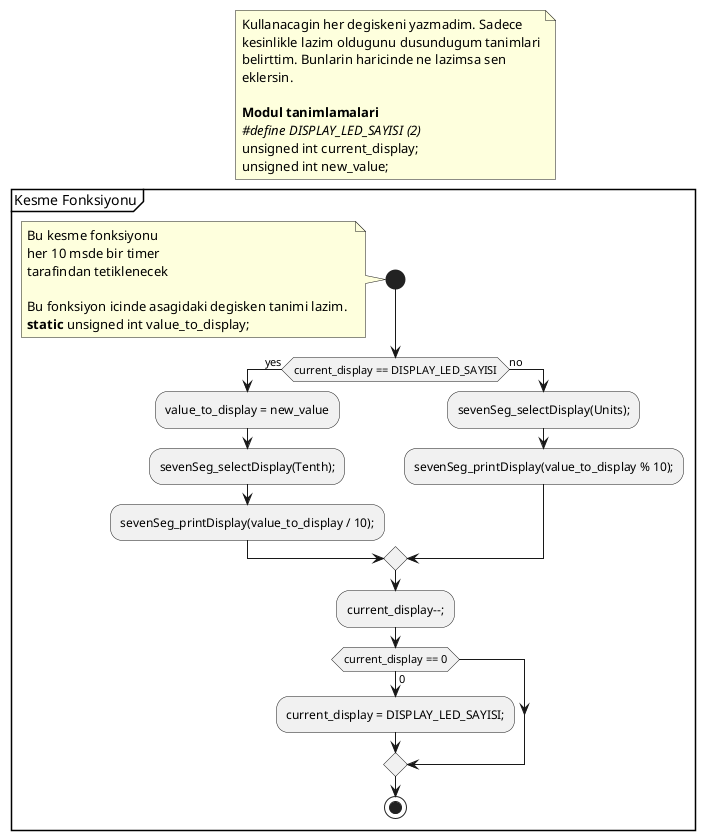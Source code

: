 @startuml

floating note
	Kullanacagin her degiskeni yazmadim. Sadece
	kesinlikle lazim oldugunu dusundugum tanimlari
	belirttim. Bunlarin haricinde ne lazimsa sen 
	eklersin.
	
	**Modul tanimlamalari**
	//#define DISPLAY_LED_SAYISI (2)//
	unsigned int current_display;
	unsigned int new_value;
end note

partition "Kesme Fonksiyonu" {
	start
    note left
        Bu kesme fonksiyonu 
        her 10 msde bir timer 
        tarafindan tetiklenecek
        
        Bu fonksiyon icinde asagidaki degisken tanimi lazim. 
        **static** unsigned int value_to_display; 
    end note
	if (current_display == DISPLAY_LED_SAYISI) then (yes)
		:value_to_display = new_value;
		:sevenSeg_selectDisplay(Tenth);;
		:sevenSeg_printDisplay(value_to_display / 10);;
	else (no)
		:sevenSeg_selectDisplay(Units);;
		:sevenSeg_printDisplay(value_to_display % 10);;
	endif 
	:current_display--;;
	if (current_display == 0) then (0)
		:current_display = DISPLAY_LED_SAYISI;; 
	endif
	stop
}
@enduml